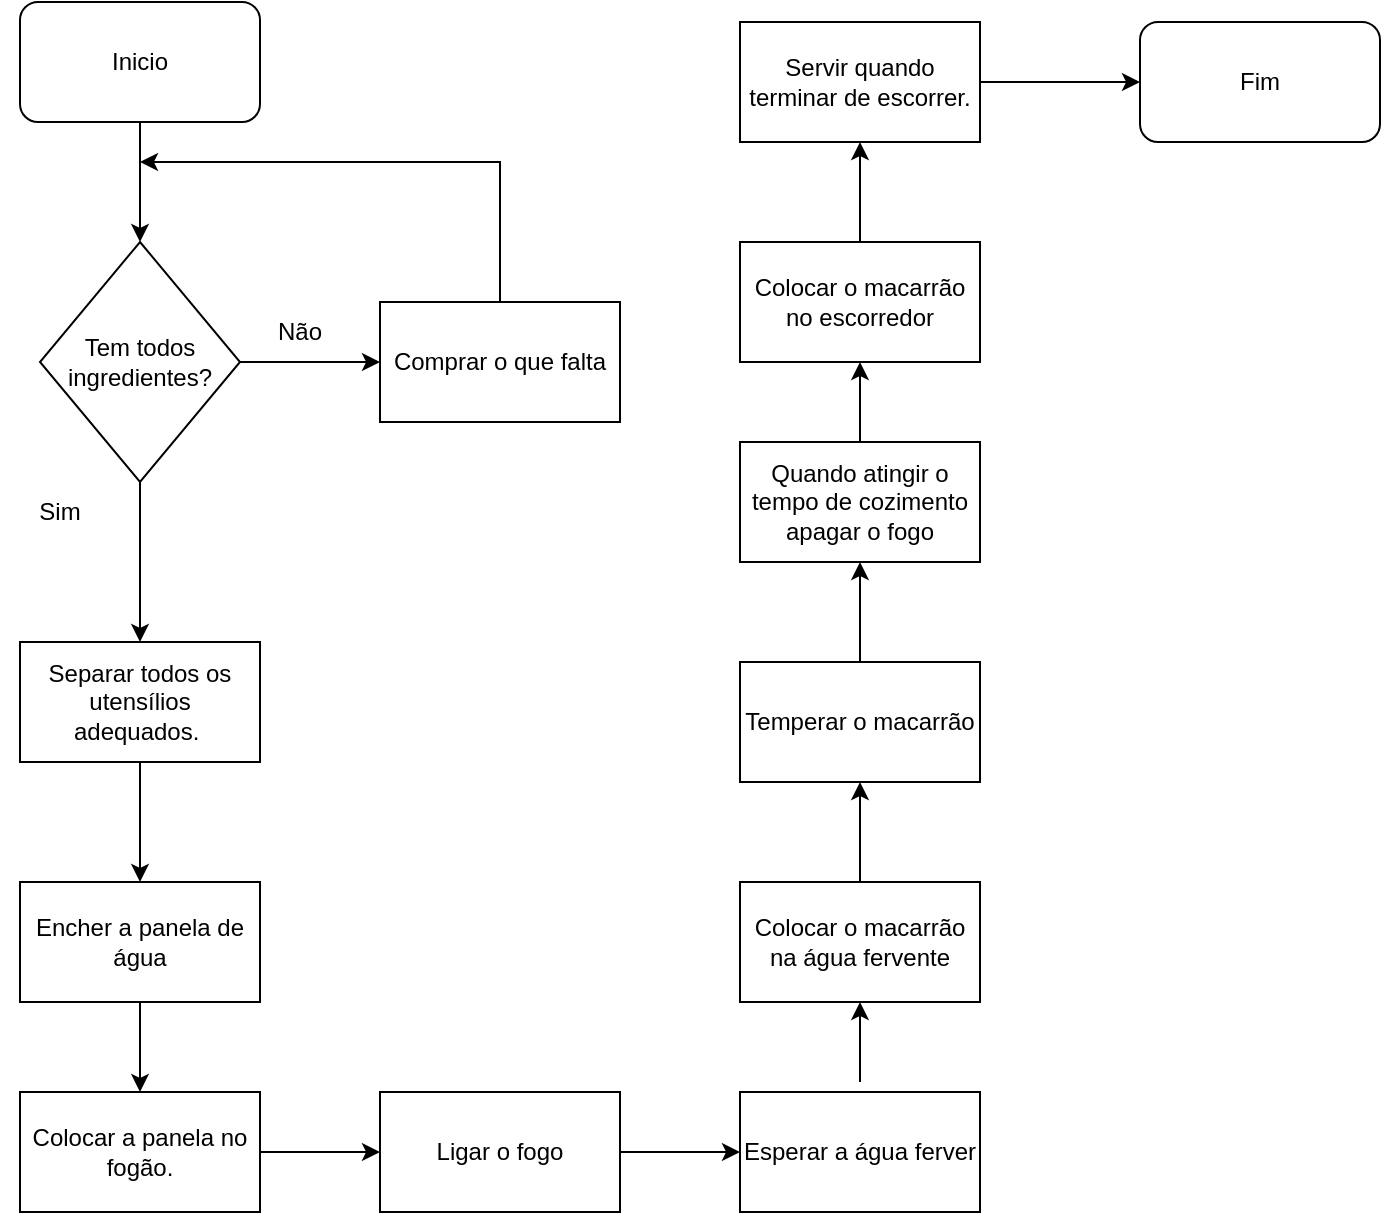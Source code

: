 <mxfile version="21.0.2" type="github"><diagram name="Página-1" id="YfaSFqgU2aD1eu7WH26F"><mxGraphModel dx="792" dy="758" grid="1" gridSize="10" guides="1" tooltips="1" connect="1" arrows="1" fold="1" page="1" pageScale="1" pageWidth="827" pageHeight="1169" math="0" shadow="0"><root><mxCell id="0"/><mxCell id="1" parent="0"/><mxCell id="XelMTKjNR_blKCdRF3wz-1" value="Inicio" style="rounded=1;whiteSpace=wrap;html=1;" vertex="1" parent="1"><mxGeometry x="60" y="10" width="120" height="60" as="geometry"/></mxCell><mxCell id="XelMTKjNR_blKCdRF3wz-3" value="" style="endArrow=classic;html=1;rounded=0;exitX=0.5;exitY=1;exitDx=0;exitDy=0;" edge="1" parent="1" source="XelMTKjNR_blKCdRF3wz-1"><mxGeometry width="50" height="50" relative="1" as="geometry"><mxPoint x="110" y="390" as="sourcePoint"/><mxPoint x="120" y="130" as="targetPoint"/></mxGeometry></mxCell><mxCell id="XelMTKjNR_blKCdRF3wz-4" value="Tem todos ingredientes?" style="rhombus;whiteSpace=wrap;html=1;" vertex="1" parent="1"><mxGeometry x="70" y="130" width="100" height="120" as="geometry"/></mxCell><mxCell id="XelMTKjNR_blKCdRF3wz-5" value="Sim" style="text;html=1;strokeColor=none;fillColor=none;align=center;verticalAlign=middle;whiteSpace=wrap;rounded=0;" vertex="1" parent="1"><mxGeometry x="50" y="250" width="60" height="30" as="geometry"/></mxCell><mxCell id="XelMTKjNR_blKCdRF3wz-6" value="Não" style="text;html=1;strokeColor=none;fillColor=none;align=center;verticalAlign=middle;whiteSpace=wrap;rounded=0;" vertex="1" parent="1"><mxGeometry x="170" y="160" width="60" height="30" as="geometry"/></mxCell><mxCell id="XelMTKjNR_blKCdRF3wz-8" value="" style="endArrow=classic;html=1;rounded=0;exitX=1;exitY=0.5;exitDx=0;exitDy=0;entryX=0;entryY=0.5;entryDx=0;entryDy=0;" edge="1" parent="1" source="XelMTKjNR_blKCdRF3wz-4"><mxGeometry width="50" height="50" relative="1" as="geometry"><mxPoint x="110" y="380" as="sourcePoint"/><mxPoint x="240" y="190" as="targetPoint"/></mxGeometry></mxCell><mxCell id="XelMTKjNR_blKCdRF3wz-9" value="" style="endArrow=classic;html=1;rounded=0;exitX=0.5;exitY=0;exitDx=0;exitDy=0;" edge="1" parent="1"><mxGeometry width="50" height="50" relative="1" as="geometry"><mxPoint x="300" y="160" as="sourcePoint"/><mxPoint x="120" y="90" as="targetPoint"/><Array as="points"><mxPoint x="300" y="90"/></Array></mxGeometry></mxCell><mxCell id="XelMTKjNR_blKCdRF3wz-10" value="" style="endArrow=classic;html=1;rounded=0;exitX=0.5;exitY=1;exitDx=0;exitDy=0;" edge="1" parent="1" source="XelMTKjNR_blKCdRF3wz-4"><mxGeometry width="50" height="50" relative="1" as="geometry"><mxPoint x="120" y="330" as="sourcePoint"/><mxPoint x="120" y="330" as="targetPoint"/></mxGeometry></mxCell><mxCell id="XelMTKjNR_blKCdRF3wz-11" value="Comprar o que falta" style="rounded=0;whiteSpace=wrap;html=1;" vertex="1" parent="1"><mxGeometry x="240" y="160" width="120" height="60" as="geometry"/></mxCell><mxCell id="XelMTKjNR_blKCdRF3wz-12" value="Separar todos os utensílios adequados.&amp;nbsp;" style="rounded=0;whiteSpace=wrap;html=1;" vertex="1" parent="1"><mxGeometry x="60" y="330" width="120" height="60" as="geometry"/></mxCell><mxCell id="XelMTKjNR_blKCdRF3wz-13" value="Encher a panela de água" style="rounded=0;whiteSpace=wrap;html=1;" vertex="1" parent="1"><mxGeometry x="60" y="450" width="120" height="60" as="geometry"/></mxCell><mxCell id="XelMTKjNR_blKCdRF3wz-14" value="Colocar a panela no fogão." style="rounded=0;whiteSpace=wrap;html=1;" vertex="1" parent="1"><mxGeometry x="60" y="555" width="120" height="60" as="geometry"/></mxCell><mxCell id="XelMTKjNR_blKCdRF3wz-15" value="" style="endArrow=classic;html=1;rounded=0;exitX=0.5;exitY=1;exitDx=0;exitDy=0;entryX=0.5;entryY=0;entryDx=0;entryDy=0;" edge="1" parent="1" source="XelMTKjNR_blKCdRF3wz-13" target="XelMTKjNR_blKCdRF3wz-14"><mxGeometry width="50" height="50" relative="1" as="geometry"><mxPoint x="380" y="380" as="sourcePoint"/><mxPoint x="430" y="330" as="targetPoint"/></mxGeometry></mxCell><mxCell id="XelMTKjNR_blKCdRF3wz-16" value="" style="endArrow=classic;html=1;rounded=0;exitX=0.5;exitY=1;exitDx=0;exitDy=0;entryX=0.5;entryY=0;entryDx=0;entryDy=0;" edge="1" parent="1" source="XelMTKjNR_blKCdRF3wz-12" target="XelMTKjNR_blKCdRF3wz-13"><mxGeometry width="50" height="50" relative="1" as="geometry"><mxPoint x="380" y="380" as="sourcePoint"/><mxPoint x="430" y="330" as="targetPoint"/></mxGeometry></mxCell><mxCell id="XelMTKjNR_blKCdRF3wz-17" value="Ligar o fogo" style="rounded=0;whiteSpace=wrap;html=1;" vertex="1" parent="1"><mxGeometry x="240" y="555" width="120" height="60" as="geometry"/></mxCell><mxCell id="XelMTKjNR_blKCdRF3wz-18" value="" style="endArrow=classic;html=1;rounded=0;exitX=1;exitY=0.5;exitDx=0;exitDy=0;entryX=0;entryY=0.5;entryDx=0;entryDy=0;" edge="1" parent="1" source="XelMTKjNR_blKCdRF3wz-14" target="XelMTKjNR_blKCdRF3wz-17"><mxGeometry width="50" height="50" relative="1" as="geometry"><mxPoint x="380" y="380" as="sourcePoint"/><mxPoint x="430" y="330" as="targetPoint"/></mxGeometry></mxCell><mxCell id="XelMTKjNR_blKCdRF3wz-19" value="Esperar a água ferver" style="rounded=0;whiteSpace=wrap;html=1;" vertex="1" parent="1"><mxGeometry x="420" y="555" width="120" height="60" as="geometry"/></mxCell><mxCell id="XelMTKjNR_blKCdRF3wz-20" value="" style="endArrow=classic;html=1;rounded=0;exitX=1;exitY=0.5;exitDx=0;exitDy=0;entryX=0;entryY=0.5;entryDx=0;entryDy=0;" edge="1" parent="1" source="XelMTKjNR_blKCdRF3wz-17" target="XelMTKjNR_blKCdRF3wz-19"><mxGeometry width="50" height="50" relative="1" as="geometry"><mxPoint x="380" y="370" as="sourcePoint"/><mxPoint x="430" y="320" as="targetPoint"/></mxGeometry></mxCell><mxCell id="XelMTKjNR_blKCdRF3wz-21" value="Colocar o macarrão na água fervente" style="rounded=0;whiteSpace=wrap;html=1;" vertex="1" parent="1"><mxGeometry x="420" y="450" width="120" height="60" as="geometry"/></mxCell><mxCell id="XelMTKjNR_blKCdRF3wz-24" value="" style="endArrow=classic;html=1;rounded=0;entryX=0.5;entryY=1;entryDx=0;entryDy=0;" edge="1" parent="1" target="XelMTKjNR_blKCdRF3wz-21"><mxGeometry width="50" height="50" relative="1" as="geometry"><mxPoint x="480" y="550" as="sourcePoint"/><mxPoint x="430" y="320" as="targetPoint"/></mxGeometry></mxCell><mxCell id="XelMTKjNR_blKCdRF3wz-25" value="Quando atingir o tempo de cozimento apagar o fogo" style="rounded=0;whiteSpace=wrap;html=1;" vertex="1" parent="1"><mxGeometry x="420" y="230" width="120" height="60" as="geometry"/></mxCell><mxCell id="XelMTKjNR_blKCdRF3wz-26" value="" style="endArrow=classic;html=1;rounded=0;exitX=0.5;exitY=0;exitDx=0;exitDy=0;entryX=0.5;entryY=1;entryDx=0;entryDy=0;" edge="1" parent="1" source="XelMTKjNR_blKCdRF3wz-21" target="XelMTKjNR_blKCdRF3wz-33"><mxGeometry width="50" height="50" relative="1" as="geometry"><mxPoint x="380" y="370" as="sourcePoint"/><mxPoint x="430" y="320" as="targetPoint"/></mxGeometry></mxCell><mxCell id="XelMTKjNR_blKCdRF3wz-27" value="Colocar o macarrão no escorredor" style="rounded=0;whiteSpace=wrap;html=1;" vertex="1" parent="1"><mxGeometry x="420" y="130" width="120" height="60" as="geometry"/></mxCell><mxCell id="XelMTKjNR_blKCdRF3wz-28" value="" style="endArrow=classic;html=1;rounded=0;exitX=0.5;exitY=0;exitDx=0;exitDy=0;entryX=0.5;entryY=1;entryDx=0;entryDy=0;" edge="1" parent="1" source="XelMTKjNR_blKCdRF3wz-25" target="XelMTKjNR_blKCdRF3wz-27"><mxGeometry width="50" height="50" relative="1" as="geometry"><mxPoint x="380" y="340" as="sourcePoint"/><mxPoint x="430" y="290" as="targetPoint"/></mxGeometry></mxCell><mxCell id="XelMTKjNR_blKCdRF3wz-29" value="Servir quando terminar de escorrer." style="rounded=0;whiteSpace=wrap;html=1;" vertex="1" parent="1"><mxGeometry x="420" y="20" width="120" height="60" as="geometry"/></mxCell><mxCell id="XelMTKjNR_blKCdRF3wz-30" value="" style="endArrow=classic;html=1;rounded=0;exitX=0.5;exitY=0;exitDx=0;exitDy=0;" edge="1" parent="1" source="XelMTKjNR_blKCdRF3wz-27" target="XelMTKjNR_blKCdRF3wz-29"><mxGeometry width="50" height="50" relative="1" as="geometry"><mxPoint x="560" y="240" as="sourcePoint"/><mxPoint x="610" y="190" as="targetPoint"/></mxGeometry></mxCell><mxCell id="XelMTKjNR_blKCdRF3wz-31" value="Fim" style="rounded=1;whiteSpace=wrap;html=1;" vertex="1" parent="1"><mxGeometry x="620" y="20" width="120" height="60" as="geometry"/></mxCell><mxCell id="XelMTKjNR_blKCdRF3wz-32" value="" style="endArrow=classic;html=1;rounded=0;exitX=1;exitY=0.5;exitDx=0;exitDy=0;entryX=0;entryY=0.5;entryDx=0;entryDy=0;" edge="1" parent="1" source="XelMTKjNR_blKCdRF3wz-29" target="XelMTKjNR_blKCdRF3wz-31"><mxGeometry width="50" height="50" relative="1" as="geometry"><mxPoint x="470" y="130" as="sourcePoint"/><mxPoint x="520" y="80" as="targetPoint"/></mxGeometry></mxCell><mxCell id="XelMTKjNR_blKCdRF3wz-33" value="Temperar o macarrão" style="rounded=0;whiteSpace=wrap;html=1;" vertex="1" parent="1"><mxGeometry x="420" y="340" width="120" height="60" as="geometry"/></mxCell><mxCell id="XelMTKjNR_blKCdRF3wz-34" value="" style="endArrow=classic;html=1;rounded=0;exitX=0.5;exitY=0;exitDx=0;exitDy=0;entryX=0.5;entryY=1;entryDx=0;entryDy=0;" edge="1" parent="1" source="XelMTKjNR_blKCdRF3wz-33" target="XelMTKjNR_blKCdRF3wz-25"><mxGeometry width="50" height="50" relative="1" as="geometry"><mxPoint x="580" y="330" as="sourcePoint"/><mxPoint x="630" y="280" as="targetPoint"/></mxGeometry></mxCell></root></mxGraphModel></diagram></mxfile>